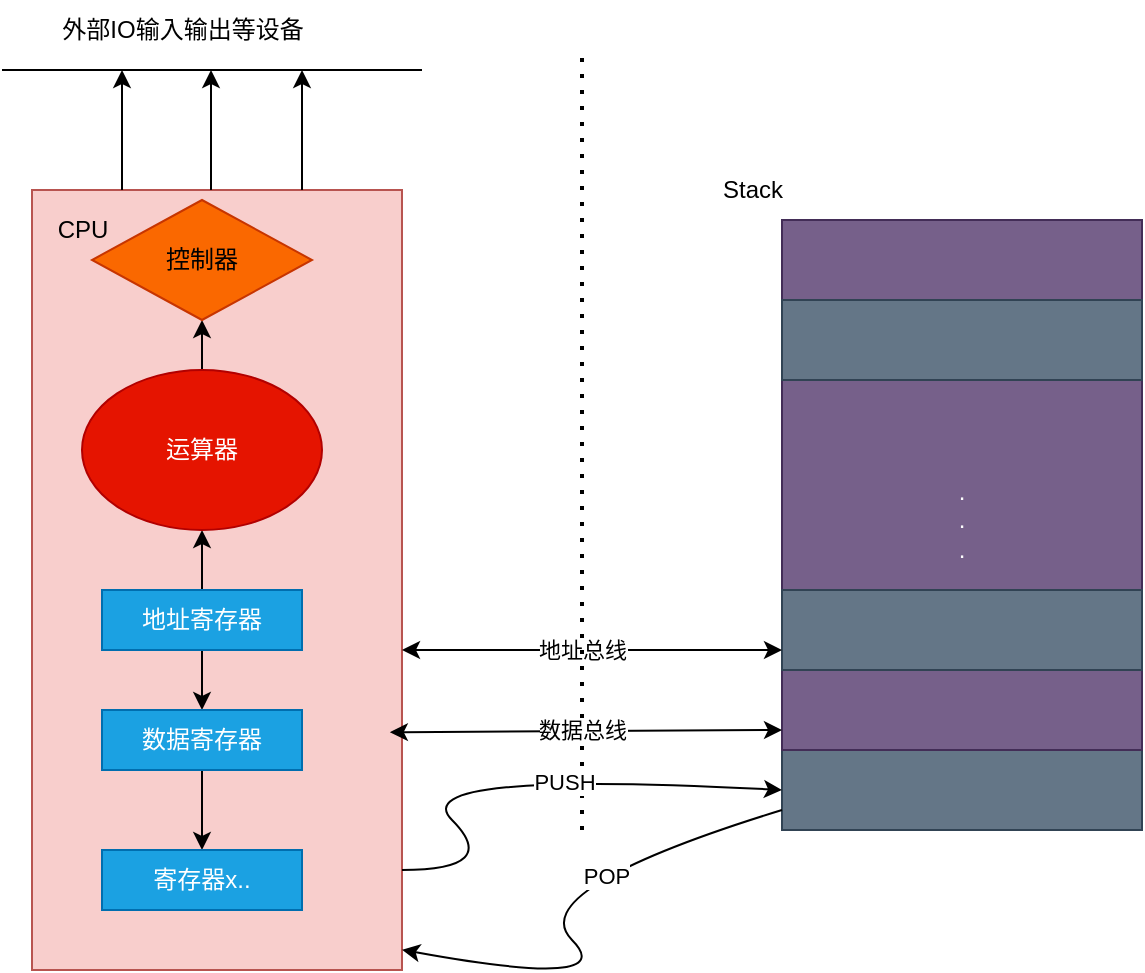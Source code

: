 <mxfile version="20.6.2" type="device"><diagram id="Wndkcp-rFmoNPqm96asX" name="第 1 页"><mxGraphModel dx="851" dy="515" grid="1" gridSize="10" guides="1" tooltips="1" connect="1" arrows="1" fold="1" page="1" pageScale="1" pageWidth="1390" pageHeight="980" math="0" shadow="0"><root><mxCell id="0"/><mxCell id="1" parent="0"/><mxCell id="Xbor7F_d3qSW5_aDeBpg-9" value=".&lt;br&gt;.&lt;br&gt;." style="rounded=0;whiteSpace=wrap;html=1;fillColor=#76608a;fontColor=#ffffff;strokeColor=#432D57;" vertex="1" parent="1"><mxGeometry x="450" y="185" width="180" height="300" as="geometry"/></mxCell><mxCell id="Xbor7F_d3qSW5_aDeBpg-13" value="" style="rounded=0;whiteSpace=wrap;html=1;fillColor=#f8cecc;strokeColor=#b85450;" vertex="1" parent="1"><mxGeometry x="75" y="170" width="185" height="390" as="geometry"/></mxCell><mxCell id="Xbor7F_d3qSW5_aDeBpg-14" value="CPU" style="text;html=1;align=center;verticalAlign=middle;resizable=0;points=[];autosize=1;strokeColor=none;fillColor=none;" vertex="1" parent="1"><mxGeometry x="75" y="175" width="50" height="30" as="geometry"/></mxCell><mxCell id="Xbor7F_d3qSW5_aDeBpg-35" value="" style="edgeStyle=orthogonalEdgeStyle;rounded=0;orthogonalLoop=1;jettySize=auto;html=1;" edge="1" parent="1" source="Xbor7F_d3qSW5_aDeBpg-15" target="Xbor7F_d3qSW5_aDeBpg-27"><mxGeometry relative="1" as="geometry"/></mxCell><mxCell id="Xbor7F_d3qSW5_aDeBpg-45" value="" style="edgeStyle=orthogonalEdgeStyle;rounded=0;orthogonalLoop=1;jettySize=auto;html=1;" edge="1" parent="1" source="Xbor7F_d3qSW5_aDeBpg-15" target="Xbor7F_d3qSW5_aDeBpg-16"><mxGeometry relative="1" as="geometry"/></mxCell><mxCell id="Xbor7F_d3qSW5_aDeBpg-15" value="地址寄存器" style="rounded=0;whiteSpace=wrap;html=1;fillColor=#1ba1e2;fontColor=#ffffff;strokeColor=#006EAF;" vertex="1" parent="1"><mxGeometry x="110" y="370" width="100" height="30" as="geometry"/></mxCell><mxCell id="Xbor7F_d3qSW5_aDeBpg-50" value="" style="edgeStyle=orthogonalEdgeStyle;rounded=0;orthogonalLoop=1;jettySize=auto;html=1;" edge="1" parent="1" source="Xbor7F_d3qSW5_aDeBpg-16" target="Xbor7F_d3qSW5_aDeBpg-48"><mxGeometry relative="1" as="geometry"/></mxCell><mxCell id="Xbor7F_d3qSW5_aDeBpg-16" value="数据寄存器" style="rounded=0;whiteSpace=wrap;html=1;fillColor=#1ba1e2;strokeColor=#006EAF;fontColor=#ffffff;" vertex="1" parent="1"><mxGeometry x="110" y="430" width="100" height="30" as="geometry"/></mxCell><mxCell id="Xbor7F_d3qSW5_aDeBpg-20" value="" style="rounded=0;whiteSpace=wrap;html=1;fillColor=#647687;fontColor=#ffffff;strokeColor=#314354;" vertex="1" parent="1"><mxGeometry x="450" y="450" width="180" height="40" as="geometry"/></mxCell><mxCell id="Xbor7F_d3qSW5_aDeBpg-21" value="" style="rounded=0;whiteSpace=wrap;html=1;fillColor=#76608a;fontColor=#ffffff;strokeColor=#432D57;" vertex="1" parent="1"><mxGeometry x="450" y="410" width="180" height="40" as="geometry"/></mxCell><mxCell id="Xbor7F_d3qSW5_aDeBpg-22" value="" style="rounded=0;whiteSpace=wrap;html=1;fillColor=#647687;fontColor=#ffffff;strokeColor=#314354;" vertex="1" parent="1"><mxGeometry x="450" y="370" width="180" height="40" as="geometry"/></mxCell><mxCell id="Xbor7F_d3qSW5_aDeBpg-24" value="" style="rounded=0;whiteSpace=wrap;html=1;fillColor=#76608a;fontColor=#ffffff;strokeColor=#432D57;" vertex="1" parent="1"><mxGeometry x="450" y="185" width="180" height="40" as="geometry"/></mxCell><mxCell id="Xbor7F_d3qSW5_aDeBpg-25" value="" style="rounded=0;whiteSpace=wrap;html=1;fillColor=#647687;fontColor=#ffffff;strokeColor=#314354;" vertex="1" parent="1"><mxGeometry x="450" y="225" width="180" height="40" as="geometry"/></mxCell><mxCell id="Xbor7F_d3qSW5_aDeBpg-36" value="" style="edgeStyle=orthogonalEdgeStyle;rounded=0;orthogonalLoop=1;jettySize=auto;html=1;" edge="1" parent="1" source="Xbor7F_d3qSW5_aDeBpg-27" target="Xbor7F_d3qSW5_aDeBpg-29"><mxGeometry relative="1" as="geometry"/></mxCell><mxCell id="Xbor7F_d3qSW5_aDeBpg-27" value="运算器" style="ellipse;whiteSpace=wrap;html=1;fillColor=#e51400;fontColor=#ffffff;strokeColor=#B20000;" vertex="1" parent="1"><mxGeometry x="100" y="260" width="120" height="80" as="geometry"/></mxCell><mxCell id="Xbor7F_d3qSW5_aDeBpg-29" value="控制器" style="rhombus;whiteSpace=wrap;html=1;fillColor=#fa6800;fontColor=#000000;strokeColor=#C73500;" vertex="1" parent="1"><mxGeometry x="105" y="175" width="110" height="60" as="geometry"/></mxCell><mxCell id="Xbor7F_d3qSW5_aDeBpg-30" value="" style="endArrow=none;html=1;rounded=0;" edge="1" parent="1"><mxGeometry width="50" height="50" relative="1" as="geometry"><mxPoint x="60" y="110" as="sourcePoint"/><mxPoint x="270" y="110" as="targetPoint"/></mxGeometry></mxCell><mxCell id="Xbor7F_d3qSW5_aDeBpg-32" value="" style="endArrow=classic;html=1;rounded=0;" edge="1" parent="1"><mxGeometry width="50" height="50" relative="1" as="geometry"><mxPoint x="210" y="170" as="sourcePoint"/><mxPoint x="210" y="110" as="targetPoint"/></mxGeometry></mxCell><mxCell id="Xbor7F_d3qSW5_aDeBpg-33" value="" style="endArrow=classic;html=1;rounded=0;exitX=0.75;exitY=0;exitDx=0;exitDy=0;" edge="1" parent="1"><mxGeometry width="50" height="50" relative="1" as="geometry"><mxPoint x="164.5" y="170" as="sourcePoint"/><mxPoint x="164.5" y="110" as="targetPoint"/></mxGeometry></mxCell><mxCell id="Xbor7F_d3qSW5_aDeBpg-34" value="" style="endArrow=classic;html=1;rounded=0;exitX=0.75;exitY=0;exitDx=0;exitDy=0;" edge="1" parent="1"><mxGeometry width="50" height="50" relative="1" as="geometry"><mxPoint x="120" y="170" as="sourcePoint"/><mxPoint x="120" y="110" as="targetPoint"/></mxGeometry></mxCell><mxCell id="Xbor7F_d3qSW5_aDeBpg-38" value="Stack" style="text;html=1;align=center;verticalAlign=middle;resizable=0;points=[];autosize=1;strokeColor=none;fillColor=none;" vertex="1" parent="1"><mxGeometry x="410" y="155" width="50" height="30" as="geometry"/></mxCell><mxCell id="Xbor7F_d3qSW5_aDeBpg-39" value="" style="endArrow=classic;startArrow=classic;html=1;rounded=0;entryX=0;entryY=0.75;entryDx=0;entryDy=0;entryPerimeter=0;" edge="1" parent="1" target="Xbor7F_d3qSW5_aDeBpg-22"><mxGeometry width="50" height="50" relative="1" as="geometry"><mxPoint x="260" y="400" as="sourcePoint"/><mxPoint x="460" y="330" as="targetPoint"/></mxGeometry></mxCell><mxCell id="Xbor7F_d3qSW5_aDeBpg-40" value="地址总线" style="edgeLabel;html=1;align=center;verticalAlign=middle;resizable=0;points=[];" vertex="1" connectable="0" parent="Xbor7F_d3qSW5_aDeBpg-39"><mxGeometry x="-0.265" y="-1" relative="1" as="geometry"><mxPoint x="20" y="-1" as="offset"/></mxGeometry></mxCell><mxCell id="Xbor7F_d3qSW5_aDeBpg-41" value="" style="endArrow=none;dashed=1;html=1;dashPattern=1 3;strokeWidth=2;rounded=0;" edge="1" parent="1"><mxGeometry width="50" height="50" relative="1" as="geometry"><mxPoint x="350" y="490" as="sourcePoint"/><mxPoint x="350" y="100" as="targetPoint"/></mxGeometry></mxCell><mxCell id="Xbor7F_d3qSW5_aDeBpg-42" value="" style="endArrow=classic;startArrow=classic;html=1;rounded=0;exitX=0.994;exitY=0.728;exitDx=0;exitDy=0;entryX=0;entryY=0.75;entryDx=0;entryDy=0;entryPerimeter=0;exitPerimeter=0;" edge="1" parent="1"><mxGeometry width="50" height="50" relative="1" as="geometry"><mxPoint x="253.92" y="441.12" as="sourcePoint"/><mxPoint x="450" y="440" as="targetPoint"/></mxGeometry></mxCell><mxCell id="Xbor7F_d3qSW5_aDeBpg-43" value="数据总线" style="edgeLabel;html=1;align=center;verticalAlign=middle;resizable=0;points=[];" vertex="1" connectable="0" parent="Xbor7F_d3qSW5_aDeBpg-42"><mxGeometry x="-0.265" y="-1" relative="1" as="geometry"><mxPoint x="24" y="-2" as="offset"/></mxGeometry></mxCell><mxCell id="Xbor7F_d3qSW5_aDeBpg-46" value="外部IO输入输出等设备" style="text;html=1;align=center;verticalAlign=middle;resizable=0;points=[];autosize=1;strokeColor=none;fillColor=none;" vertex="1" parent="1"><mxGeometry x="80" y="75" width="140" height="30" as="geometry"/></mxCell><mxCell id="Xbor7F_d3qSW5_aDeBpg-48" value="寄存器x.." style="rounded=0;whiteSpace=wrap;html=1;fillColor=#1ba1e2;strokeColor=#006EAF;fontColor=#ffffff;" vertex="1" parent="1"><mxGeometry x="110" y="500" width="100" height="30" as="geometry"/></mxCell><mxCell id="Xbor7F_d3qSW5_aDeBpg-51" value="" style="curved=1;endArrow=classic;html=1;rounded=0;entryX=0;entryY=0.5;entryDx=0;entryDy=0;" edge="1" parent="1" target="Xbor7F_d3qSW5_aDeBpg-20"><mxGeometry width="50" height="50" relative="1" as="geometry"><mxPoint x="260" y="510" as="sourcePoint"/><mxPoint x="310" y="460" as="targetPoint"/><Array as="points"><mxPoint x="310" y="510"/><mxPoint x="260" y="460"/></Array></mxGeometry></mxCell><mxCell id="Xbor7F_d3qSW5_aDeBpg-52" value="PUSH" style="edgeLabel;html=1;align=center;verticalAlign=middle;resizable=0;points=[];" vertex="1" connectable="0" parent="Xbor7F_d3qSW5_aDeBpg-51"><mxGeometry x="0.298" y="-1" relative="1" as="geometry"><mxPoint as="offset"/></mxGeometry></mxCell><mxCell id="Xbor7F_d3qSW5_aDeBpg-53" value="" style="curved=1;endArrow=classic;html=1;rounded=0;exitX=0;exitY=0.75;exitDx=0;exitDy=0;entryX=1;entryY=0.974;entryDx=0;entryDy=0;entryPerimeter=0;" edge="1" parent="1" source="Xbor7F_d3qSW5_aDeBpg-20" target="Xbor7F_d3qSW5_aDeBpg-13"><mxGeometry width="50" height="50" relative="1" as="geometry"><mxPoint x="370" y="520" as="sourcePoint"/><mxPoint x="320" y="570" as="targetPoint"/><Array as="points"><mxPoint x="320" y="520"/><mxPoint x="370" y="570"/></Array></mxGeometry></mxCell><mxCell id="Xbor7F_d3qSW5_aDeBpg-54" value="POP" style="edgeLabel;html=1;align=center;verticalAlign=middle;resizable=0;points=[];" vertex="1" connectable="0" parent="Xbor7F_d3qSW5_aDeBpg-53"><mxGeometry x="-0.413" y="5" relative="1" as="geometry"><mxPoint as="offset"/></mxGeometry></mxCell></root></mxGraphModel></diagram></mxfile>